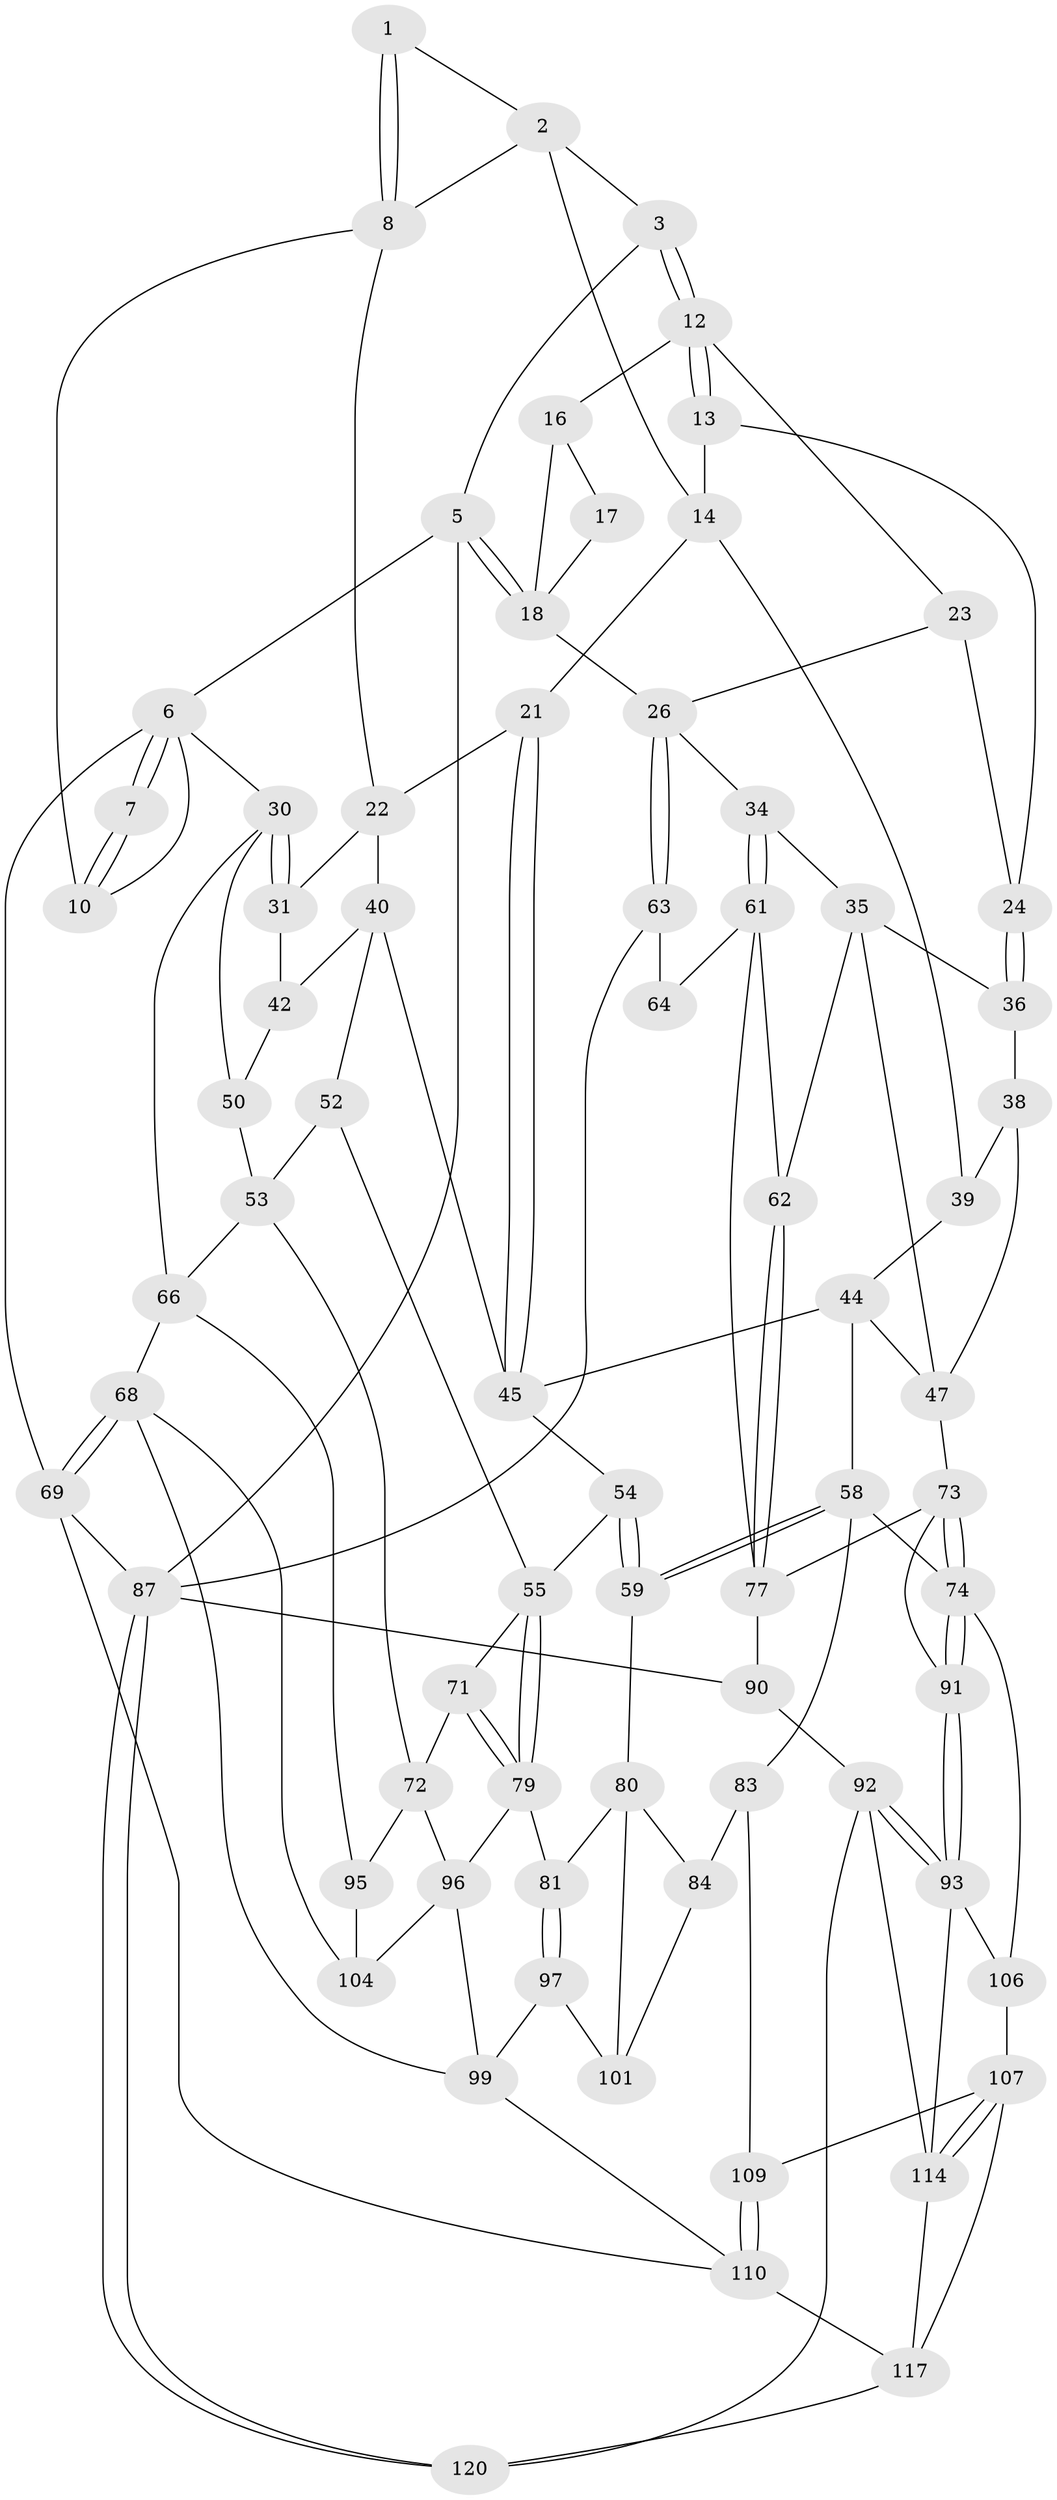 // Generated by graph-tools (version 1.1) at 2025/24/03/03/25 07:24:34]
// undirected, 73 vertices, 152 edges
graph export_dot {
graph [start="1"]
  node [color=gray90,style=filled];
  1 [pos="+0.37055588144505214+0"];
  2 [pos="+0.5108242172840279+0",super="+11"];
  3 [pos="+0.635659604231336+0",super="+4"];
  5 [pos="+1+0"];
  6 [pos="+0+0",super="+29"];
  7 [pos="+0.1704595267102067+0"];
  8 [pos="+0.3482930583278123+0.17121512362924432",super="+9"];
  10 [pos="+0.2587104479358886+0.19481808552349117",super="+28"];
  12 [pos="+0.7049585956146696+0.16407154179661848",super="+15"];
  13 [pos="+0.6292118309556075+0.24378200999793817"];
  14 [pos="+0.5294564238181595+0.25791874845874785",super="+20"];
  16 [pos="+0.8479418175104056+0.14864760415043624"];
  17 [pos="+0.9005425164362123+0.025126258833349433"];
  18 [pos="+1+0.37385946745539994",super="+19"];
  21 [pos="+0.4286436516657262+0.3363711561026945"];
  22 [pos="+0.35433341546214125+0.3085380710130281",super="+33"];
  23 [pos="+0.8064124900372026+0.2532999151159328"];
  24 [pos="+0.804780808733257+0.2551295196462065",super="+25"];
  26 [pos="+1+0.3743449181427023",super="+27"];
  30 [pos="+0+0.13098455530269845",super="+51"];
  31 [pos="+0.0811162050614263+0.2768630325667258",super="+32"];
  34 [pos="+0.9522721806690428+0.40434578252482156"];
  35 [pos="+0.8323431832427682+0.3952348839430409",super="+46"];
  36 [pos="+0.7760050027073185+0.3872910527040825",super="+37"];
  38 [pos="+0.6998614704065802+0.4124477878344832",super="+48"];
  39 [pos="+0.5787212277638176+0.3738260922334956",super="+43"];
  40 [pos="+0.20469584991018647+0.41306650019526764",super="+41"];
  42 [pos="+0.1704652225114116+0.4003075008279156"];
  44 [pos="+0.5417131375455875+0.48499712428372144",super="+57"];
  45 [pos="+0.42936375501754165+0.35781492603631354",super="+49"];
  47 [pos="+0.6946728837850296+0.4908645230415902",super="+60"];
  50 [pos="+0.03228246819370859+0.46645998530837807"];
  52 [pos="+0.1821622470147332+0.48847247865577886"];
  53 [pos="+0.10750218190826014+0.5422477380579597",super="+70"];
  54 [pos="+0.3737545845314549+0.5243923942801989"];
  55 [pos="+0.2563727226530009+0.5826314584624224",super="+56"];
  58 [pos="+0.41206518728795694+0.558948260158059",super="+76"];
  59 [pos="+0.39617731885782326+0.5490890376723075"];
  61 [pos="+0.8030437100857056+0.5635414802063513",super="+65"];
  62 [pos="+0.7270288122596289+0.5564450833035679"];
  63 [pos="+1+0.44684415042730463",super="+89"];
  64 [pos="+0.8502113424543234+0.6327812309291038"];
  66 [pos="+0+0.6630809705849807",super="+67"];
  68 [pos="+0+1",super="+113"];
  69 [pos="+0+1"];
  71 [pos="+0.11140153130316045+0.6435833688481595"];
  72 [pos="+0.07142703011700595+0.6432429273582465",super="+94"];
  73 [pos="+0.5778366742552019+0.6149693466260091",super="+78"];
  74 [pos="+0.4755852675359532+0.7496285158163464",super="+75"];
  77 [pos="+0.6796811981446359+0.6164764489719943",super="+86"];
  79 [pos="+0.24419289306777286+0.6765940007318135",super="+82"];
  80 [pos="+0.3474058988103991+0.6254878225441775",super="+85"];
  81 [pos="+0.2627838925118131+0.7026847216529138"];
  83 [pos="+0.44469890986647015+0.7527034438273768",super="+105"];
  84 [pos="+0.42908179008669123+0.7514745647606581",super="+103"];
  87 [pos="+1+1",super="+88"];
  90 [pos="+0.8402541774375142+0.8284594232855734"];
  91 [pos="+0.6631838832504224+0.8006548745077716"];
  92 [pos="+0.783495539727911+0.8722381159663112",super="+115"];
  93 [pos="+0.6677754967819967+0.8060897291408218",super="+112"];
  95 [pos="+0.09195106910414173+0.8467802885406172"];
  96 [pos="+0.1827112467070552+0.7783151256554913",super="+100"];
  97 [pos="+0.27850079686920576+0.7142125369799909",super="+98"];
  99 [pos="+0.2587193329994099+0.8625399221001839",super="+111"];
  101 [pos="+0.3272577041643966+0.7317290776531133",super="+102"];
  104 [pos="+0.1495826203027402+0.8759616906334701"];
  106 [pos="+0.47010282110057194+0.815564000500899"];
  107 [pos="+0.4411886438055045+0.9017170028193233",super="+108"];
  109 [pos="+0.3658221441837797+0.9331874360252156"];
  110 [pos="+0.2749260386119772+1",super="+119"];
  114 [pos="+0.5446197028183872+0.9825495043247964",super="+116"];
  117 [pos="+0.5253480145527905+1",super="+118"];
  120 [pos="+0.836353376459584+1"];
  1 -- 2;
  1 -- 8;
  1 -- 8;
  2 -- 3;
  2 -- 8;
  2 -- 14;
  3 -- 12;
  3 -- 12;
  3 -- 5;
  5 -- 6;
  5 -- 18;
  5 -- 18;
  5 -- 87;
  6 -- 7;
  6 -- 7;
  6 -- 69;
  6 -- 10;
  6 -- 30;
  7 -- 10;
  7 -- 10;
  8 -- 10;
  8 -- 22;
  12 -- 13;
  12 -- 13;
  12 -- 16;
  12 -- 23;
  13 -- 14;
  13 -- 24;
  14 -- 21;
  14 -- 39;
  16 -- 17;
  16 -- 18;
  17 -- 18;
  18 -- 26;
  21 -- 22;
  21 -- 45;
  21 -- 45;
  22 -- 40;
  22 -- 31;
  23 -- 24;
  23 -- 26;
  24 -- 36 [weight=2];
  24 -- 36;
  26 -- 63;
  26 -- 63;
  26 -- 34;
  30 -- 31;
  30 -- 31;
  30 -- 50;
  30 -- 66;
  31 -- 42;
  34 -- 35;
  34 -- 61;
  34 -- 61;
  35 -- 36;
  35 -- 62;
  35 -- 47;
  36 -- 38;
  38 -- 39 [weight=2];
  38 -- 47;
  39 -- 44;
  40 -- 45;
  40 -- 42;
  40 -- 52;
  42 -- 50;
  44 -- 45;
  44 -- 58;
  44 -- 47;
  45 -- 54;
  47 -- 73;
  50 -- 53;
  52 -- 53;
  52 -- 55;
  53 -- 72;
  53 -- 66;
  54 -- 55;
  54 -- 59;
  54 -- 59;
  55 -- 79;
  55 -- 79;
  55 -- 71;
  58 -- 59;
  58 -- 59;
  58 -- 83;
  58 -- 74;
  59 -- 80;
  61 -- 62;
  61 -- 64;
  61 -- 77;
  62 -- 77;
  62 -- 77;
  63 -- 64 [weight=2];
  63 -- 87;
  66 -- 68;
  66 -- 95;
  68 -- 69;
  68 -- 69;
  68 -- 104;
  68 -- 99;
  69 -- 87;
  69 -- 110;
  71 -- 72;
  71 -- 79;
  71 -- 79;
  72 -- 96;
  72 -- 95;
  73 -- 74;
  73 -- 74;
  73 -- 91;
  73 -- 77;
  74 -- 91;
  74 -- 91;
  74 -- 106;
  77 -- 90;
  79 -- 96;
  79 -- 81;
  80 -- 81;
  80 -- 84;
  80 -- 101;
  81 -- 97;
  81 -- 97;
  83 -- 84 [weight=2];
  83 -- 109;
  84 -- 101;
  87 -- 120;
  87 -- 120;
  87 -- 90;
  90 -- 92;
  91 -- 93;
  91 -- 93;
  92 -- 93;
  92 -- 93;
  92 -- 120;
  92 -- 114;
  93 -- 106;
  93 -- 114;
  95 -- 104;
  96 -- 99;
  96 -- 104;
  97 -- 101 [weight=2];
  97 -- 99;
  99 -- 110;
  106 -- 107;
  107 -- 114;
  107 -- 114;
  107 -- 109;
  107 -- 117;
  109 -- 110;
  109 -- 110;
  110 -- 117;
  114 -- 117;
  117 -- 120;
}
